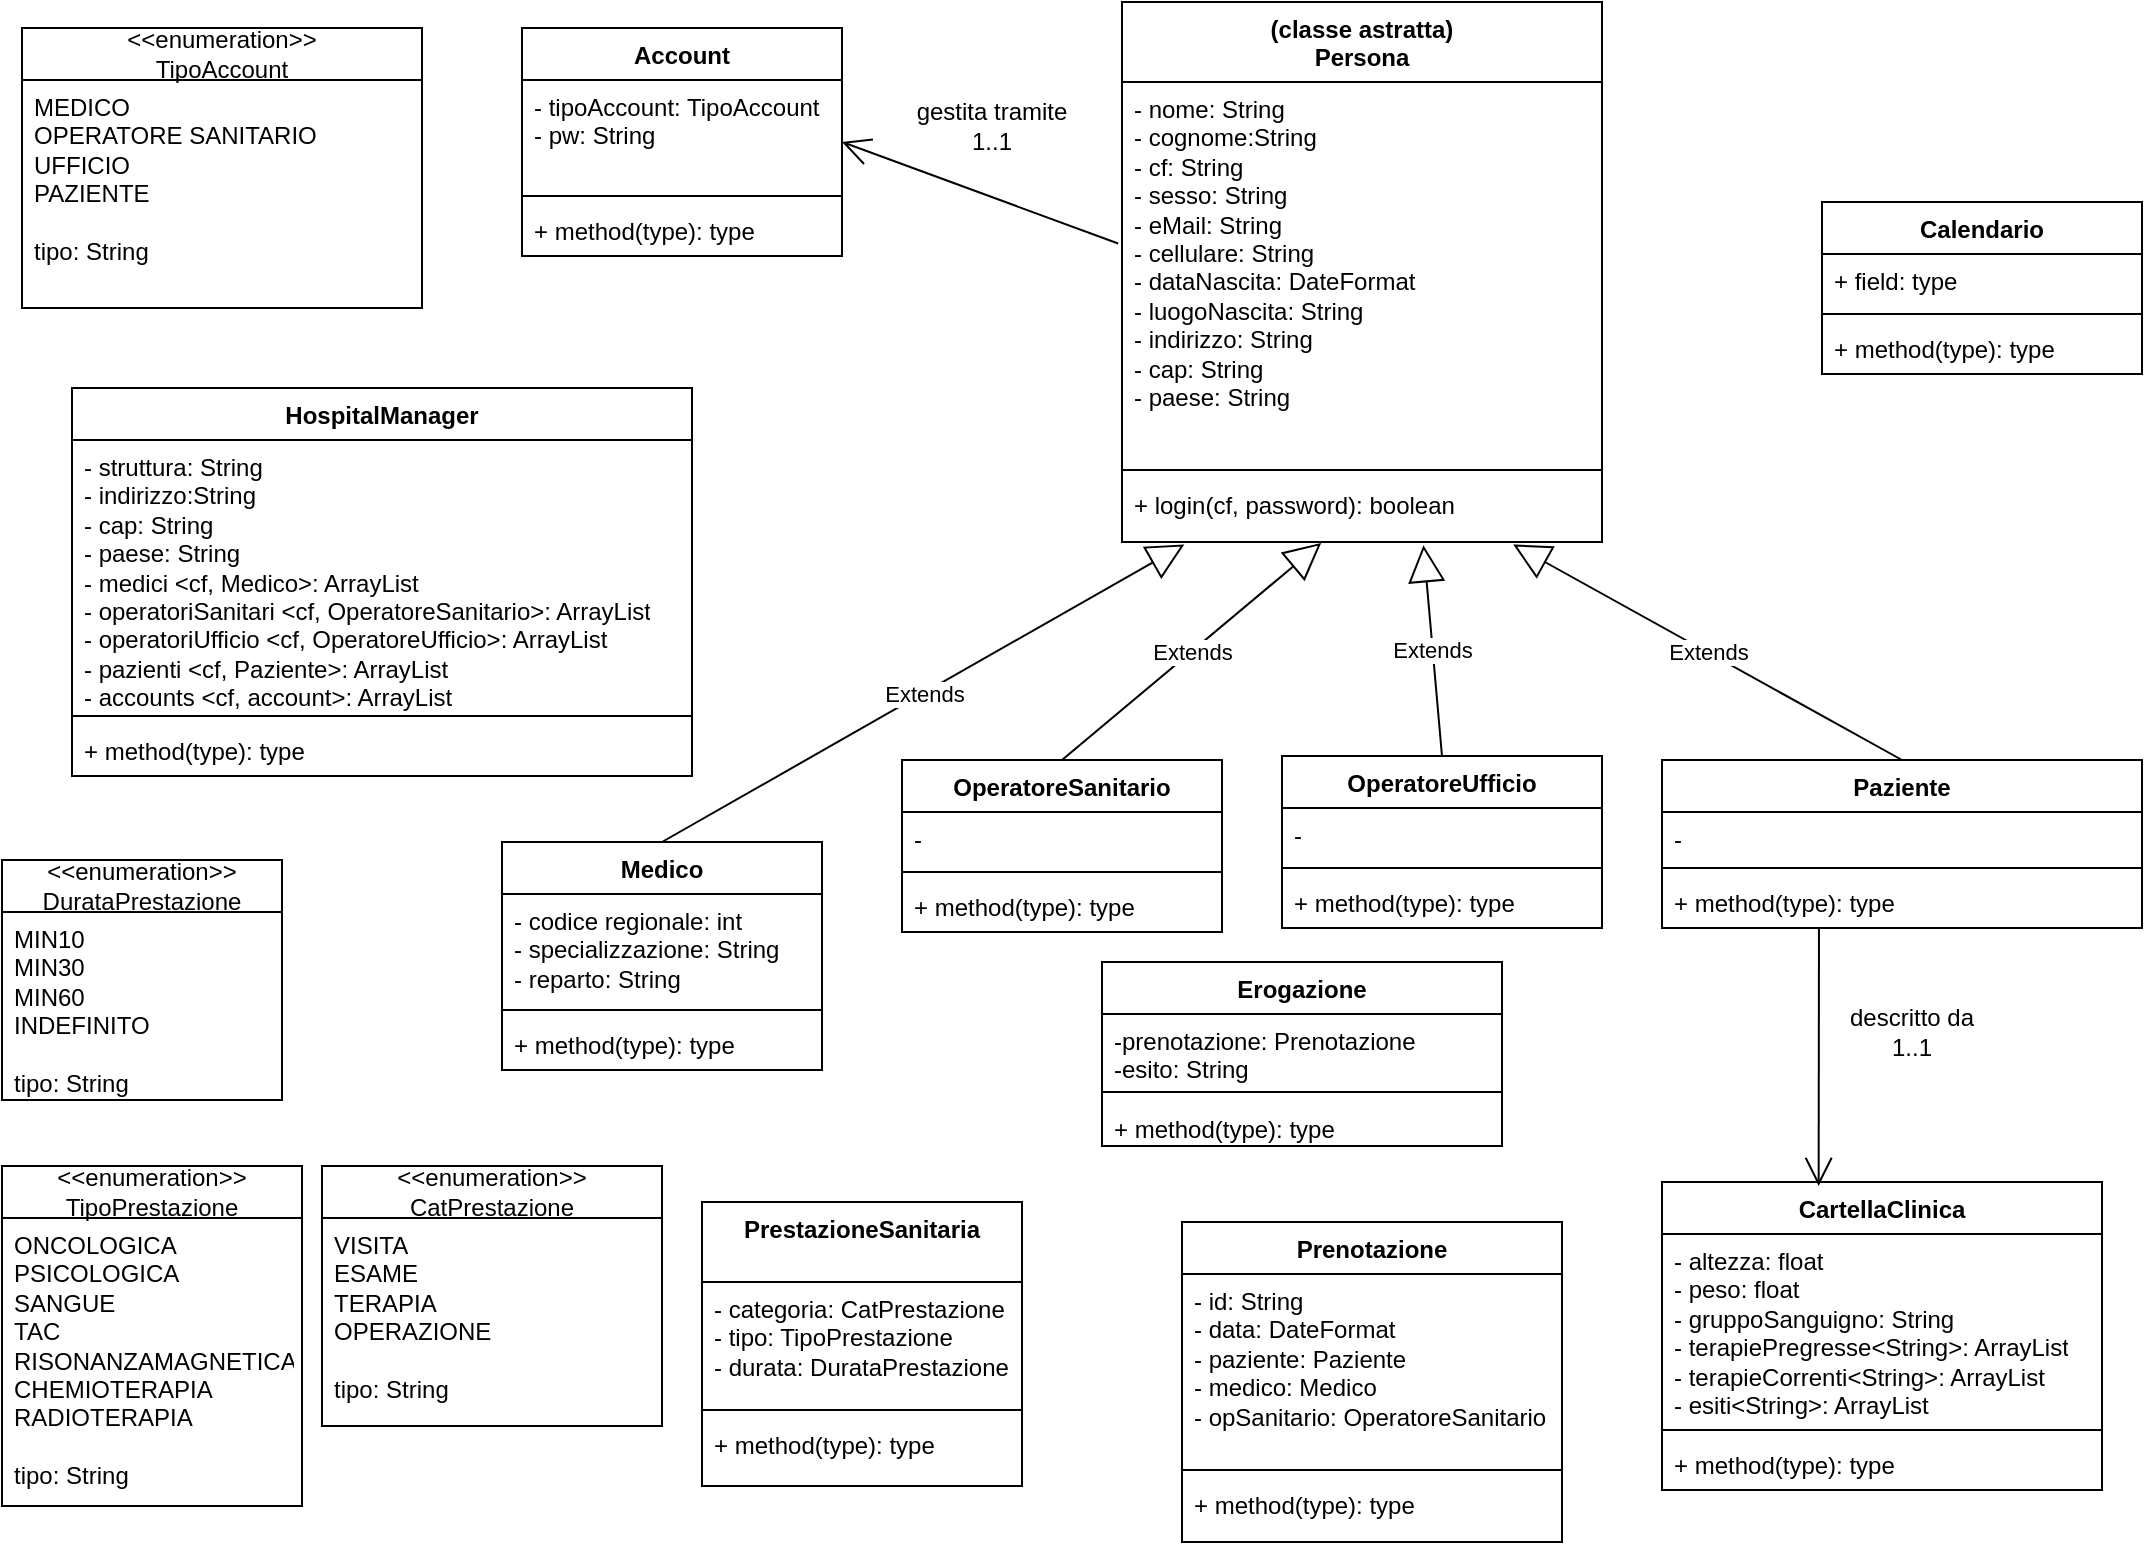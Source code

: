 <mxfile version="21.3.5" type="device">
  <diagram name="Pagina-1" id="tTlV-15hE3kfH03kpY0C">
    <mxGraphModel dx="1764" dy="1013" grid="1" gridSize="10" guides="1" tooltips="1" connect="1" arrows="1" fold="1" page="1" pageScale="1" pageWidth="1169" pageHeight="827" math="0" shadow="0">
      <root>
        <mxCell id="0" />
        <mxCell id="1" parent="0" />
        <mxCell id="g1Nb5lCBtKVe93ydb6f9-2" value="(classe astratta)&lt;br&gt;Persona" style="swimlane;fontStyle=1;align=center;verticalAlign=top;childLayout=stackLayout;horizontal=1;startSize=40;horizontalStack=0;resizeParent=1;resizeParentMax=0;resizeLast=0;collapsible=1;marginBottom=0;whiteSpace=wrap;html=1;" parent="1" vertex="1">
          <mxGeometry x="610" y="20" width="240" height="270" as="geometry">
            <mxRectangle x="330" y="240" width="130" height="40" as="alternateBounds" />
          </mxGeometry>
        </mxCell>
        <mxCell id="g1Nb5lCBtKVe93ydb6f9-3" value="- nome: String&lt;br&gt;- cognome:String&lt;br&gt;- cf: String&lt;br&gt;- sesso: String&lt;br&gt;- eMail: String&lt;br&gt;- cellulare: String&lt;br&gt;- dataNascita: DateFormat&lt;br&gt;- luogoNascita: String&lt;br&gt;- indirizzo: String&lt;br&gt;- cap: String&lt;br&gt;- paese: String" style="text;strokeColor=none;fillColor=none;align=left;verticalAlign=top;spacingLeft=4;spacingRight=4;overflow=hidden;rotatable=0;points=[[0,0.5],[1,0.5]];portConstraint=eastwest;whiteSpace=wrap;html=1;" parent="g1Nb5lCBtKVe93ydb6f9-2" vertex="1">
          <mxGeometry y="40" width="240" height="190" as="geometry" />
        </mxCell>
        <mxCell id="g1Nb5lCBtKVe93ydb6f9-4" value="" style="line;strokeWidth=1;fillColor=none;align=left;verticalAlign=middle;spacingTop=-1;spacingLeft=3;spacingRight=3;rotatable=0;labelPosition=right;points=[];portConstraint=eastwest;strokeColor=inherit;" parent="g1Nb5lCBtKVe93ydb6f9-2" vertex="1">
          <mxGeometry y="230" width="240" height="8" as="geometry" />
        </mxCell>
        <mxCell id="g1Nb5lCBtKVe93ydb6f9-5" value="+ login(cf, password): boolean" style="text;strokeColor=none;fillColor=none;align=left;verticalAlign=top;spacingLeft=4;spacingRight=4;overflow=hidden;rotatable=0;points=[[0,0.5],[1,0.5]];portConstraint=eastwest;whiteSpace=wrap;html=1;" parent="g1Nb5lCBtKVe93ydb6f9-2" vertex="1">
          <mxGeometry y="238" width="240" height="32" as="geometry" />
        </mxCell>
        <mxCell id="g1Nb5lCBtKVe93ydb6f9-6" value="Medico" style="swimlane;fontStyle=1;align=center;verticalAlign=top;childLayout=stackLayout;horizontal=1;startSize=26;horizontalStack=0;resizeParent=1;resizeParentMax=0;resizeLast=0;collapsible=1;marginBottom=0;whiteSpace=wrap;html=1;" parent="1" vertex="1">
          <mxGeometry x="300" y="440" width="160" height="114" as="geometry" />
        </mxCell>
        <mxCell id="g1Nb5lCBtKVe93ydb6f9-7" value="- codice regionale: int&lt;br&gt;- specializzazione: String&lt;br&gt;- reparto: String&amp;nbsp;" style="text;strokeColor=none;fillColor=none;align=left;verticalAlign=top;spacingLeft=4;spacingRight=4;overflow=hidden;rotatable=0;points=[[0,0.5],[1,0.5]];portConstraint=eastwest;whiteSpace=wrap;html=1;" parent="g1Nb5lCBtKVe93ydb6f9-6" vertex="1">
          <mxGeometry y="26" width="160" height="54" as="geometry" />
        </mxCell>
        <mxCell id="g1Nb5lCBtKVe93ydb6f9-8" value="" style="line;strokeWidth=1;fillColor=none;align=left;verticalAlign=middle;spacingTop=-1;spacingLeft=3;spacingRight=3;rotatable=0;labelPosition=right;points=[];portConstraint=eastwest;strokeColor=inherit;" parent="g1Nb5lCBtKVe93ydb6f9-6" vertex="1">
          <mxGeometry y="80" width="160" height="8" as="geometry" />
        </mxCell>
        <mxCell id="g1Nb5lCBtKVe93ydb6f9-9" value="+ method(type): type" style="text;strokeColor=none;fillColor=none;align=left;verticalAlign=top;spacingLeft=4;spacingRight=4;overflow=hidden;rotatable=0;points=[[0,0.5],[1,0.5]];portConstraint=eastwest;whiteSpace=wrap;html=1;" parent="g1Nb5lCBtKVe93ydb6f9-6" vertex="1">
          <mxGeometry y="88" width="160" height="26" as="geometry" />
        </mxCell>
        <mxCell id="g1Nb5lCBtKVe93ydb6f9-10" value="OperatoreUfficio" style="swimlane;fontStyle=1;align=center;verticalAlign=top;childLayout=stackLayout;horizontal=1;startSize=26;horizontalStack=0;resizeParent=1;resizeParentMax=0;resizeLast=0;collapsible=1;marginBottom=0;whiteSpace=wrap;html=1;" parent="1" vertex="1">
          <mxGeometry x="690" y="397" width="160" height="86" as="geometry" />
        </mxCell>
        <mxCell id="g1Nb5lCBtKVe93ydb6f9-11" value="-&amp;nbsp;" style="text;strokeColor=none;fillColor=none;align=left;verticalAlign=top;spacingLeft=4;spacingRight=4;overflow=hidden;rotatable=0;points=[[0,0.5],[1,0.5]];portConstraint=eastwest;whiteSpace=wrap;html=1;" parent="g1Nb5lCBtKVe93ydb6f9-10" vertex="1">
          <mxGeometry y="26" width="160" height="26" as="geometry" />
        </mxCell>
        <mxCell id="g1Nb5lCBtKVe93ydb6f9-12" value="" style="line;strokeWidth=1;fillColor=none;align=left;verticalAlign=middle;spacingTop=-1;spacingLeft=3;spacingRight=3;rotatable=0;labelPosition=right;points=[];portConstraint=eastwest;strokeColor=inherit;" parent="g1Nb5lCBtKVe93ydb6f9-10" vertex="1">
          <mxGeometry y="52" width="160" height="8" as="geometry" />
        </mxCell>
        <mxCell id="g1Nb5lCBtKVe93ydb6f9-13" value="+ method(type): type" style="text;strokeColor=none;fillColor=none;align=left;verticalAlign=top;spacingLeft=4;spacingRight=4;overflow=hidden;rotatable=0;points=[[0,0.5],[1,0.5]];portConstraint=eastwest;whiteSpace=wrap;html=1;" parent="g1Nb5lCBtKVe93ydb6f9-10" vertex="1">
          <mxGeometry y="60" width="160" height="26" as="geometry" />
        </mxCell>
        <mxCell id="g1Nb5lCBtKVe93ydb6f9-14" value="Paziente" style="swimlane;fontStyle=1;align=center;verticalAlign=top;childLayout=stackLayout;horizontal=1;startSize=26;horizontalStack=0;resizeParent=1;resizeParentMax=0;resizeLast=0;collapsible=1;marginBottom=0;whiteSpace=wrap;html=1;" parent="1" vertex="1">
          <mxGeometry x="880" y="399" width="240" height="84" as="geometry" />
        </mxCell>
        <mxCell id="g1Nb5lCBtKVe93ydb6f9-15" value="-" style="text;strokeColor=none;fillColor=none;align=left;verticalAlign=top;spacingLeft=4;spacingRight=4;overflow=hidden;rotatable=0;points=[[0,0.5],[1,0.5]];portConstraint=eastwest;whiteSpace=wrap;html=1;" parent="g1Nb5lCBtKVe93ydb6f9-14" vertex="1">
          <mxGeometry y="26" width="240" height="24" as="geometry" />
        </mxCell>
        <mxCell id="g1Nb5lCBtKVe93ydb6f9-16" value="" style="line;strokeWidth=1;fillColor=none;align=left;verticalAlign=middle;spacingTop=-1;spacingLeft=3;spacingRight=3;rotatable=0;labelPosition=right;points=[];portConstraint=eastwest;strokeColor=inherit;" parent="g1Nb5lCBtKVe93ydb6f9-14" vertex="1">
          <mxGeometry y="50" width="240" height="8" as="geometry" />
        </mxCell>
        <mxCell id="g1Nb5lCBtKVe93ydb6f9-17" value="+ method(type): type" style="text;strokeColor=none;fillColor=none;align=left;verticalAlign=top;spacingLeft=4;spacingRight=4;overflow=hidden;rotatable=0;points=[[0,0.5],[1,0.5]];portConstraint=eastwest;whiteSpace=wrap;html=1;" parent="g1Nb5lCBtKVe93ydb6f9-14" vertex="1">
          <mxGeometry y="58" width="240" height="26" as="geometry" />
        </mxCell>
        <mxCell id="g1Nb5lCBtKVe93ydb6f9-18" value="CartellaClinica" style="swimlane;fontStyle=1;align=center;verticalAlign=top;childLayout=stackLayout;horizontal=1;startSize=26;horizontalStack=0;resizeParent=1;resizeParentMax=0;resizeLast=0;collapsible=1;marginBottom=0;whiteSpace=wrap;html=1;" parent="1" vertex="1">
          <mxGeometry x="880" y="610" width="220" height="154" as="geometry" />
        </mxCell>
        <mxCell id="g1Nb5lCBtKVe93ydb6f9-19" value="- altezza: float&lt;br style=&quot;border-color: var(--border-color);&quot;&gt;- peso: float&lt;br style=&quot;border-color: var(--border-color);&quot;&gt;- gruppoSanguigno: String&lt;br style=&quot;border-color: var(--border-color);&quot;&gt;- terapiePregresse&amp;lt;String&amp;gt;: ArrayList&lt;br style=&quot;border-color: var(--border-color);&quot;&gt;- terapieCorrenti&amp;lt;String&amp;gt;: ArrayList&lt;br&gt;- esiti&amp;lt;String&amp;gt;: ArrayList" style="text;strokeColor=none;fillColor=none;align=left;verticalAlign=top;spacingLeft=4;spacingRight=4;overflow=hidden;rotatable=0;points=[[0,0.5],[1,0.5]];portConstraint=eastwest;whiteSpace=wrap;html=1;" parent="g1Nb5lCBtKVe93ydb6f9-18" vertex="1">
          <mxGeometry y="26" width="220" height="94" as="geometry" />
        </mxCell>
        <mxCell id="g1Nb5lCBtKVe93ydb6f9-20" value="" style="line;strokeWidth=1;fillColor=none;align=left;verticalAlign=middle;spacingTop=-1;spacingLeft=3;spacingRight=3;rotatable=0;labelPosition=right;points=[];portConstraint=eastwest;strokeColor=inherit;" parent="g1Nb5lCBtKVe93ydb6f9-18" vertex="1">
          <mxGeometry y="120" width="220" height="8" as="geometry" />
        </mxCell>
        <mxCell id="g1Nb5lCBtKVe93ydb6f9-21" value="+ method(type): type" style="text;strokeColor=none;fillColor=none;align=left;verticalAlign=top;spacingLeft=4;spacingRight=4;overflow=hidden;rotatable=0;points=[[0,0.5],[1,0.5]];portConstraint=eastwest;whiteSpace=wrap;html=1;" parent="g1Nb5lCBtKVe93ydb6f9-18" vertex="1">
          <mxGeometry y="128" width="220" height="26" as="geometry" />
        </mxCell>
        <mxCell id="g1Nb5lCBtKVe93ydb6f9-25" value="Extends" style="endArrow=block;endSize=16;endFill=0;html=1;rounded=0;exitX=0.5;exitY=0;exitDx=0;exitDy=0;entryX=0.628;entryY=1.05;entryDx=0;entryDy=0;entryPerimeter=0;" parent="1" source="g1Nb5lCBtKVe93ydb6f9-10" target="g1Nb5lCBtKVe93ydb6f9-5" edge="1">
          <mxGeometry width="160" relative="1" as="geometry">
            <mxPoint x="580" y="443" as="sourcePoint" />
            <mxPoint x="650" y="293" as="targetPoint" />
          </mxGeometry>
        </mxCell>
        <mxCell id="g1Nb5lCBtKVe93ydb6f9-27" value="Extends" style="endArrow=block;endSize=16;endFill=0;html=1;rounded=0;exitX=0.5;exitY=0;exitDx=0;exitDy=0;entryX=0.13;entryY=1.038;entryDx=0;entryDy=0;entryPerimeter=0;" parent="1" source="g1Nb5lCBtKVe93ydb6f9-6" target="g1Nb5lCBtKVe93ydb6f9-5" edge="1">
          <mxGeometry width="160" relative="1" as="geometry">
            <mxPoint x="580" y="243" as="sourcePoint" />
            <mxPoint x="740" y="243" as="targetPoint" />
          </mxGeometry>
        </mxCell>
        <mxCell id="g1Nb5lCBtKVe93ydb6f9-28" value="Extends" style="endArrow=block;endSize=16;endFill=0;html=1;rounded=0;entryX=0.815;entryY=1.038;entryDx=0;entryDy=0;entryPerimeter=0;exitX=0.5;exitY=0;exitDx=0;exitDy=0;" parent="1" source="g1Nb5lCBtKVe93ydb6f9-14" target="g1Nb5lCBtKVe93ydb6f9-5" edge="1">
          <mxGeometry width="160" relative="1" as="geometry">
            <mxPoint x="580" y="243" as="sourcePoint" />
            <mxPoint x="740" y="243" as="targetPoint" />
          </mxGeometry>
        </mxCell>
        <mxCell id="g1Nb5lCBtKVe93ydb6f9-38" value="" style="endArrow=open;endFill=1;endSize=12;html=1;rounded=0;entryX=0.356;entryY=0.013;entryDx=0;entryDy=0;entryPerimeter=0;exitX=0.327;exitY=0.981;exitDx=0;exitDy=0;exitPerimeter=0;" parent="1" target="g1Nb5lCBtKVe93ydb6f9-18" edge="1" source="g1Nb5lCBtKVe93ydb6f9-17">
          <mxGeometry width="160" relative="1" as="geometry">
            <mxPoint x="958" y="480" as="sourcePoint" />
            <mxPoint x="960" y="600" as="targetPoint" />
            <Array as="points" />
          </mxGeometry>
        </mxCell>
        <mxCell id="g1Nb5lCBtKVe93ydb6f9-39" value="descritto da&lt;br&gt;1..1" style="text;strokeColor=none;align=center;fillColor=none;html=1;verticalAlign=middle;whiteSpace=wrap;rounded=0;movable=1;resizable=1;rotatable=1;deletable=1;editable=1;locked=0;connectable=1;" parent="1" vertex="1">
          <mxGeometry x="970" y="520" width="70" height="30" as="geometry" />
        </mxCell>
        <mxCell id="g1Nb5lCBtKVe93ydb6f9-40" value="Calendario" style="swimlane;fontStyle=1;align=center;verticalAlign=top;childLayout=stackLayout;horizontal=1;startSize=26;horizontalStack=0;resizeParent=1;resizeParentMax=0;resizeLast=0;collapsible=1;marginBottom=0;whiteSpace=wrap;html=1;" parent="1" vertex="1">
          <mxGeometry x="960" y="120" width="160" height="86" as="geometry" />
        </mxCell>
        <mxCell id="g1Nb5lCBtKVe93ydb6f9-41" value="+ field: type" style="text;strokeColor=none;fillColor=none;align=left;verticalAlign=top;spacingLeft=4;spacingRight=4;overflow=hidden;rotatable=0;points=[[0,0.5],[1,0.5]];portConstraint=eastwest;whiteSpace=wrap;html=1;" parent="g1Nb5lCBtKVe93ydb6f9-40" vertex="1">
          <mxGeometry y="26" width="160" height="26" as="geometry" />
        </mxCell>
        <mxCell id="g1Nb5lCBtKVe93ydb6f9-42" value="" style="line;strokeWidth=1;fillColor=none;align=left;verticalAlign=middle;spacingTop=-1;spacingLeft=3;spacingRight=3;rotatable=0;labelPosition=right;points=[];portConstraint=eastwest;strokeColor=inherit;" parent="g1Nb5lCBtKVe93ydb6f9-40" vertex="1">
          <mxGeometry y="52" width="160" height="8" as="geometry" />
        </mxCell>
        <mxCell id="g1Nb5lCBtKVe93ydb6f9-43" value="+ method(type): type" style="text;strokeColor=none;fillColor=none;align=left;verticalAlign=top;spacingLeft=4;spacingRight=4;overflow=hidden;rotatable=0;points=[[0,0.5],[1,0.5]];portConstraint=eastwest;whiteSpace=wrap;html=1;" parent="g1Nb5lCBtKVe93ydb6f9-40" vertex="1">
          <mxGeometry y="60" width="160" height="26" as="geometry" />
        </mxCell>
        <mxCell id="g1Nb5lCBtKVe93ydb6f9-44" value="Account" style="swimlane;fontStyle=1;align=center;verticalAlign=top;childLayout=stackLayout;horizontal=1;startSize=26;horizontalStack=0;resizeParent=1;resizeParentMax=0;resizeLast=0;collapsible=1;marginBottom=0;whiteSpace=wrap;html=1;" parent="1" vertex="1">
          <mxGeometry x="310" y="33" width="160" height="114" as="geometry" />
        </mxCell>
        <mxCell id="g1Nb5lCBtKVe93ydb6f9-45" value="- tipoAccount: TipoAccount&lt;br&gt;- pw: String" style="text;strokeColor=none;fillColor=none;align=left;verticalAlign=top;spacingLeft=4;spacingRight=4;overflow=hidden;rotatable=0;points=[[0,0.5],[1,0.5]];portConstraint=eastwest;whiteSpace=wrap;html=1;" parent="g1Nb5lCBtKVe93ydb6f9-44" vertex="1">
          <mxGeometry y="26" width="160" height="54" as="geometry" />
        </mxCell>
        <mxCell id="g1Nb5lCBtKVe93ydb6f9-46" value="" style="line;strokeWidth=1;fillColor=none;align=left;verticalAlign=middle;spacingTop=-1;spacingLeft=3;spacingRight=3;rotatable=0;labelPosition=right;points=[];portConstraint=eastwest;strokeColor=inherit;" parent="g1Nb5lCBtKVe93ydb6f9-44" vertex="1">
          <mxGeometry y="80" width="160" height="8" as="geometry" />
        </mxCell>
        <mxCell id="g1Nb5lCBtKVe93ydb6f9-47" value="+ method(type): type" style="text;strokeColor=none;fillColor=none;align=left;verticalAlign=top;spacingLeft=4;spacingRight=4;overflow=hidden;rotatable=0;points=[[0,0.5],[1,0.5]];portConstraint=eastwest;whiteSpace=wrap;html=1;" parent="g1Nb5lCBtKVe93ydb6f9-44" vertex="1">
          <mxGeometry y="88" width="160" height="26" as="geometry" />
        </mxCell>
        <mxCell id="g1Nb5lCBtKVe93ydb6f9-53" value="&amp;lt;&amp;lt;enumeration&amp;gt;&amp;gt;&lt;br&gt;TipoAccount" style="swimlane;fontStyle=0;childLayout=stackLayout;horizontal=1;startSize=26;fillColor=none;horizontalStack=0;resizeParent=1;resizeParentMax=0;resizeLast=0;collapsible=1;marginBottom=0;whiteSpace=wrap;html=1;" parent="1" vertex="1">
          <mxGeometry x="60" y="33" width="200" height="140" as="geometry" />
        </mxCell>
        <mxCell id="g1Nb5lCBtKVe93ydb6f9-54" value="MEDICO&lt;br&gt;OPERATORE SANITARIO&lt;br&gt;UFFICIO&lt;br&gt;PAZIENTE&lt;br&gt;&lt;br&gt;tipo: String" style="text;strokeColor=none;fillColor=none;align=left;verticalAlign=top;spacingLeft=4;spacingRight=4;overflow=hidden;rotatable=0;points=[[0,0.5],[1,0.5]];portConstraint=eastwest;whiteSpace=wrap;html=1;" parent="g1Nb5lCBtKVe93ydb6f9-53" vertex="1">
          <mxGeometry y="26" width="200" height="114" as="geometry" />
        </mxCell>
        <mxCell id="g1Nb5lCBtKVe93ydb6f9-60" value="OperatoreSanitario" style="swimlane;fontStyle=1;align=center;verticalAlign=top;childLayout=stackLayout;horizontal=1;startSize=26;horizontalStack=0;resizeParent=1;resizeParentMax=0;resizeLast=0;collapsible=1;marginBottom=0;whiteSpace=wrap;html=1;" parent="1" vertex="1">
          <mxGeometry x="500" y="399" width="160" height="86" as="geometry" />
        </mxCell>
        <mxCell id="g1Nb5lCBtKVe93ydb6f9-61" value="-&amp;nbsp;" style="text;strokeColor=none;fillColor=none;align=left;verticalAlign=top;spacingLeft=4;spacingRight=4;overflow=hidden;rotatable=0;points=[[0,0.5],[1,0.5]];portConstraint=eastwest;whiteSpace=wrap;html=1;" parent="g1Nb5lCBtKVe93ydb6f9-60" vertex="1">
          <mxGeometry y="26" width="160" height="26" as="geometry" />
        </mxCell>
        <mxCell id="g1Nb5lCBtKVe93ydb6f9-62" value="" style="line;strokeWidth=1;fillColor=none;align=left;verticalAlign=middle;spacingTop=-1;spacingLeft=3;spacingRight=3;rotatable=0;labelPosition=right;points=[];portConstraint=eastwest;strokeColor=inherit;" parent="g1Nb5lCBtKVe93ydb6f9-60" vertex="1">
          <mxGeometry y="52" width="160" height="8" as="geometry" />
        </mxCell>
        <mxCell id="g1Nb5lCBtKVe93ydb6f9-63" value="+ method(type): type" style="text;strokeColor=none;fillColor=none;align=left;verticalAlign=top;spacingLeft=4;spacingRight=4;overflow=hidden;rotatable=0;points=[[0,0.5],[1,0.5]];portConstraint=eastwest;whiteSpace=wrap;html=1;" parent="g1Nb5lCBtKVe93ydb6f9-60" vertex="1">
          <mxGeometry y="60" width="160" height="26" as="geometry" />
        </mxCell>
        <mxCell id="g1Nb5lCBtKVe93ydb6f9-64" value="Extends" style="endArrow=block;endSize=16;endFill=0;html=1;rounded=0;exitX=0.5;exitY=0;exitDx=0;exitDy=0;entryX=0.415;entryY=1.015;entryDx=0;entryDy=0;entryPerimeter=0;" parent="1" source="g1Nb5lCBtKVe93ydb6f9-60" target="g1Nb5lCBtKVe93ydb6f9-5" edge="1">
          <mxGeometry width="160" relative="1" as="geometry">
            <mxPoint x="580" y="393" as="sourcePoint" />
            <mxPoint x="740" y="393" as="targetPoint" />
          </mxGeometry>
        </mxCell>
        <mxCell id="0tCYUlRIdNbkmeOcHSWN-1" value="HospitalManager" style="swimlane;fontStyle=1;align=center;verticalAlign=top;childLayout=stackLayout;horizontal=1;startSize=26;horizontalStack=0;resizeParent=1;resizeParentMax=0;resizeLast=0;collapsible=1;marginBottom=0;whiteSpace=wrap;html=1;" parent="1" vertex="1">
          <mxGeometry x="85" y="213" width="310" height="194" as="geometry" />
        </mxCell>
        <mxCell id="0tCYUlRIdNbkmeOcHSWN-2" value="- struttura: String&lt;br&gt;- indirizzo:String&lt;br style=&quot;border-color: var(--border-color);&quot;&gt;- cap: String&lt;br style=&quot;border-color: var(--border-color);&quot;&gt;- paese: String&lt;br style=&quot;border-color: var(--border-color);&quot;&gt;- medici &amp;lt;cf, Medico&amp;gt;: ArrayList&lt;br&gt;- operatoriSanitari &amp;lt;cf, OperatoreSanitario&amp;gt;: ArrayList&lt;br&gt;- operatoriUfficio &amp;lt;cf, OperatoreUfficio&amp;gt;: ArrayList&lt;br style=&quot;border-color: var(--border-color);&quot;&gt;- pazienti &amp;lt;cf, Paziente&amp;gt;: ArrayList&lt;br&gt;- accounts &amp;lt;cf, account&amp;gt;: ArrayList" style="text;strokeColor=none;fillColor=none;align=left;verticalAlign=top;spacingLeft=4;spacingRight=4;overflow=hidden;rotatable=0;points=[[0,0.5],[1,0.5]];portConstraint=eastwest;whiteSpace=wrap;html=1;" parent="0tCYUlRIdNbkmeOcHSWN-1" vertex="1">
          <mxGeometry y="26" width="310" height="134" as="geometry" />
        </mxCell>
        <mxCell id="0tCYUlRIdNbkmeOcHSWN-3" value="" style="line;strokeWidth=1;fillColor=none;align=left;verticalAlign=middle;spacingTop=-1;spacingLeft=3;spacingRight=3;rotatable=0;labelPosition=right;points=[];portConstraint=eastwest;strokeColor=inherit;" parent="0tCYUlRIdNbkmeOcHSWN-1" vertex="1">
          <mxGeometry y="160" width="310" height="8" as="geometry" />
        </mxCell>
        <mxCell id="0tCYUlRIdNbkmeOcHSWN-4" value="+ method(type): type" style="text;strokeColor=none;fillColor=none;align=left;verticalAlign=top;spacingLeft=4;spacingRight=4;overflow=hidden;rotatable=0;points=[[0,0.5],[1,0.5]];portConstraint=eastwest;whiteSpace=wrap;html=1;" parent="0tCYUlRIdNbkmeOcHSWN-1" vertex="1">
          <mxGeometry y="168" width="310" height="26" as="geometry" />
        </mxCell>
        <mxCell id="YFgaOOmtuvlqPeZKEsqO-2" value="gestita tramite&lt;br&gt;1..1" style="text;strokeColor=none;align=center;fillColor=none;html=1;verticalAlign=middle;whiteSpace=wrap;rounded=0;movable=1;resizable=1;rotatable=1;deletable=1;editable=1;locked=0;connectable=1;" parent="1" vertex="1">
          <mxGeometry x="504.5" y="60" width="80" height="43" as="geometry" />
        </mxCell>
        <mxCell id="S9uYEwCPuYJvi0e9tJX_-13" value="&amp;lt;&amp;lt;enumeration&amp;gt;&amp;gt;&lt;br style=&quot;border-color: var(--border-color);&quot;&gt;CatPrestazione" style="swimlane;fontStyle=0;childLayout=stackLayout;horizontal=1;startSize=26;fillColor=none;horizontalStack=0;resizeParent=1;resizeParentMax=0;resizeLast=0;collapsible=1;marginBottom=0;whiteSpace=wrap;html=1;" vertex="1" parent="1">
          <mxGeometry x="210" y="602" width="170" height="130" as="geometry" />
        </mxCell>
        <mxCell id="S9uYEwCPuYJvi0e9tJX_-16" value="VISITA&lt;br&gt;ESAME&lt;br&gt;TERAPIA&lt;br&gt;OPERAZIONE&lt;br&gt;&lt;br&gt;tipo: String" style="text;strokeColor=none;fillColor=none;align=left;verticalAlign=top;spacingLeft=4;spacingRight=4;overflow=hidden;rotatable=0;points=[[0,0.5],[1,0.5]];portConstraint=eastwest;whiteSpace=wrap;html=1;" vertex="1" parent="S9uYEwCPuYJvi0e9tJX_-13">
          <mxGeometry y="26" width="170" height="104" as="geometry" />
        </mxCell>
        <mxCell id="S9uYEwCPuYJvi0e9tJX_-17" value="PrestazioneSanitaria" style="swimlane;fontStyle=1;align=center;verticalAlign=top;childLayout=stackLayout;horizontal=1;startSize=40;horizontalStack=0;resizeParent=1;resizeParentMax=0;resizeLast=0;collapsible=1;marginBottom=0;whiteSpace=wrap;html=1;" vertex="1" parent="1">
          <mxGeometry x="400" y="620" width="160" height="142" as="geometry" />
        </mxCell>
        <mxCell id="S9uYEwCPuYJvi0e9tJX_-18" value="- categoria: CatPrestazione&lt;br&gt;- tipo: TipoPrestazione&lt;br&gt;- durata: DurataPrestazione" style="text;strokeColor=none;fillColor=none;align=left;verticalAlign=top;spacingLeft=4;spacingRight=4;overflow=hidden;rotatable=0;points=[[0,0.5],[1,0.5]];portConstraint=eastwest;whiteSpace=wrap;html=1;" vertex="1" parent="S9uYEwCPuYJvi0e9tJX_-17">
          <mxGeometry y="40" width="160" height="60" as="geometry" />
        </mxCell>
        <mxCell id="S9uYEwCPuYJvi0e9tJX_-19" value="" style="line;strokeWidth=1;fillColor=none;align=left;verticalAlign=middle;spacingTop=-1;spacingLeft=3;spacingRight=3;rotatable=0;labelPosition=right;points=[];portConstraint=eastwest;strokeColor=inherit;" vertex="1" parent="S9uYEwCPuYJvi0e9tJX_-17">
          <mxGeometry y="100" width="160" height="8" as="geometry" />
        </mxCell>
        <mxCell id="S9uYEwCPuYJvi0e9tJX_-20" value="+ method(type): type" style="text;strokeColor=none;fillColor=none;align=left;verticalAlign=top;spacingLeft=4;spacingRight=4;overflow=hidden;rotatable=0;points=[[0,0.5],[1,0.5]];portConstraint=eastwest;whiteSpace=wrap;html=1;" vertex="1" parent="S9uYEwCPuYJvi0e9tJX_-17">
          <mxGeometry y="108" width="160" height="34" as="geometry" />
        </mxCell>
        <mxCell id="S9uYEwCPuYJvi0e9tJX_-23" value="" style="endArrow=open;endFill=1;endSize=12;html=1;rounded=0;exitX=-0.008;exitY=0.425;exitDx=0;exitDy=0;exitPerimeter=0;" edge="1" parent="1" source="g1Nb5lCBtKVe93ydb6f9-3">
          <mxGeometry width="160" relative="1" as="geometry">
            <mxPoint x="520" y="51" as="sourcePoint" />
            <mxPoint x="470" y="90" as="targetPoint" />
            <Array as="points">
              <mxPoint x="470" y="90" />
            </Array>
          </mxGeometry>
        </mxCell>
        <mxCell id="S9uYEwCPuYJvi0e9tJX_-24" value="&amp;lt;&amp;lt;enumeration&amp;gt;&amp;gt;&lt;br style=&quot;border-color: var(--border-color);&quot;&gt;DurataPrestazione" style="swimlane;fontStyle=0;childLayout=stackLayout;horizontal=1;startSize=26;fillColor=none;horizontalStack=0;resizeParent=1;resizeParentMax=0;resizeLast=0;collapsible=1;marginBottom=0;whiteSpace=wrap;html=1;" vertex="1" parent="1">
          <mxGeometry x="50" y="449" width="140" height="120" as="geometry" />
        </mxCell>
        <mxCell id="S9uYEwCPuYJvi0e9tJX_-27" value="MIN10&lt;br&gt;MIN30&lt;br&gt;MIN60&lt;br&gt;INDEFINITO&lt;br&gt;&lt;br&gt;tipo: String" style="text;strokeColor=none;fillColor=none;align=left;verticalAlign=top;spacingLeft=4;spacingRight=4;overflow=hidden;rotatable=0;points=[[0,0.5],[1,0.5]];portConstraint=eastwest;whiteSpace=wrap;html=1;" vertex="1" parent="S9uYEwCPuYJvi0e9tJX_-24">
          <mxGeometry y="26" width="140" height="94" as="geometry" />
        </mxCell>
        <mxCell id="S9uYEwCPuYJvi0e9tJX_-29" value="&amp;lt;&amp;lt;enumeration&amp;gt;&amp;gt;&lt;br style=&quot;border-color: var(--border-color);&quot;&gt;TipoPrestazione" style="swimlane;fontStyle=0;childLayout=stackLayout;horizontal=1;startSize=26;fillColor=none;horizontalStack=0;resizeParent=1;resizeParentMax=0;resizeLast=0;collapsible=1;marginBottom=0;whiteSpace=wrap;html=1;" vertex="1" parent="1">
          <mxGeometry x="50" y="602" width="150" height="170" as="geometry" />
        </mxCell>
        <mxCell id="S9uYEwCPuYJvi0e9tJX_-32" value="ONCOLOGICA&lt;br&gt;PSICOLOGICA&lt;br&gt;SANGUE&lt;br&gt;TAC&lt;br&gt;RISONANZAMAGNETICA&lt;br&gt;CHEMIOTERAPIA&lt;br&gt;RADIOTERAPIA&lt;br&gt;&lt;br&gt;tipo: String" style="text;strokeColor=none;fillColor=none;align=left;verticalAlign=top;spacingLeft=4;spacingRight=4;overflow=hidden;rotatable=0;points=[[0,0.5],[1,0.5]];portConstraint=eastwest;whiteSpace=wrap;html=1;" vertex="1" parent="S9uYEwCPuYJvi0e9tJX_-29">
          <mxGeometry y="26" width="150" height="144" as="geometry" />
        </mxCell>
        <mxCell id="S9uYEwCPuYJvi0e9tJX_-38" value="Prenotazione" style="swimlane;fontStyle=1;align=center;verticalAlign=top;childLayout=stackLayout;horizontal=1;startSize=26;horizontalStack=0;resizeParent=1;resizeParentMax=0;resizeLast=0;collapsible=1;marginBottom=0;whiteSpace=wrap;html=1;" vertex="1" parent="1">
          <mxGeometry x="640" y="630" width="190" height="160" as="geometry" />
        </mxCell>
        <mxCell id="S9uYEwCPuYJvi0e9tJX_-39" value="- id: String&lt;br&gt;- data: DateFormat&lt;br&gt;- paziente: Paziente&lt;br&gt;- medico: Medico&lt;br&gt;- opSanitario: OperatoreSanitario" style="text;strokeColor=none;fillColor=none;align=left;verticalAlign=top;spacingLeft=4;spacingRight=4;overflow=hidden;rotatable=0;points=[[0,0.5],[1,0.5]];portConstraint=eastwest;whiteSpace=wrap;html=1;" vertex="1" parent="S9uYEwCPuYJvi0e9tJX_-38">
          <mxGeometry y="26" width="190" height="94" as="geometry" />
        </mxCell>
        <mxCell id="S9uYEwCPuYJvi0e9tJX_-40" value="" style="line;strokeWidth=1;fillColor=none;align=left;verticalAlign=middle;spacingTop=-1;spacingLeft=3;spacingRight=3;rotatable=0;labelPosition=right;points=[];portConstraint=eastwest;strokeColor=inherit;" vertex="1" parent="S9uYEwCPuYJvi0e9tJX_-38">
          <mxGeometry y="120" width="190" height="8" as="geometry" />
        </mxCell>
        <mxCell id="S9uYEwCPuYJvi0e9tJX_-41" value="+ method(type): type" style="text;strokeColor=none;fillColor=none;align=left;verticalAlign=top;spacingLeft=4;spacingRight=4;overflow=hidden;rotatable=0;points=[[0,0.5],[1,0.5]];portConstraint=eastwest;whiteSpace=wrap;html=1;" vertex="1" parent="S9uYEwCPuYJvi0e9tJX_-38">
          <mxGeometry y="128" width="190" height="32" as="geometry" />
        </mxCell>
        <mxCell id="S9uYEwCPuYJvi0e9tJX_-46" value="Erogazione" style="swimlane;fontStyle=1;align=center;verticalAlign=top;childLayout=stackLayout;horizontal=1;startSize=26;horizontalStack=0;resizeParent=1;resizeParentMax=0;resizeLast=0;collapsible=1;marginBottom=0;whiteSpace=wrap;html=1;" vertex="1" parent="1">
          <mxGeometry x="600" y="500" width="200" height="92" as="geometry" />
        </mxCell>
        <mxCell id="S9uYEwCPuYJvi0e9tJX_-47" value="-prenotazione: Prenotazione&lt;br&gt;-esito: String" style="text;strokeColor=none;fillColor=none;align=left;verticalAlign=top;spacingLeft=4;spacingRight=4;overflow=hidden;rotatable=0;points=[[0,0.5],[1,0.5]];portConstraint=eastwest;whiteSpace=wrap;html=1;" vertex="1" parent="S9uYEwCPuYJvi0e9tJX_-46">
          <mxGeometry y="26" width="200" height="34" as="geometry" />
        </mxCell>
        <mxCell id="S9uYEwCPuYJvi0e9tJX_-48" value="" style="line;strokeWidth=1;fillColor=none;align=left;verticalAlign=middle;spacingTop=-1;spacingLeft=3;spacingRight=3;rotatable=0;labelPosition=right;points=[];portConstraint=eastwest;strokeColor=inherit;" vertex="1" parent="S9uYEwCPuYJvi0e9tJX_-46">
          <mxGeometry y="60" width="200" height="10" as="geometry" />
        </mxCell>
        <mxCell id="S9uYEwCPuYJvi0e9tJX_-49" value="+ method(type): type" style="text;strokeColor=none;fillColor=none;align=left;verticalAlign=top;spacingLeft=4;spacingRight=4;overflow=hidden;rotatable=0;points=[[0,0.5],[1,0.5]];portConstraint=eastwest;whiteSpace=wrap;html=1;" vertex="1" parent="S9uYEwCPuYJvi0e9tJX_-46">
          <mxGeometry y="70" width="200" height="22" as="geometry" />
        </mxCell>
      </root>
    </mxGraphModel>
  </diagram>
</mxfile>

